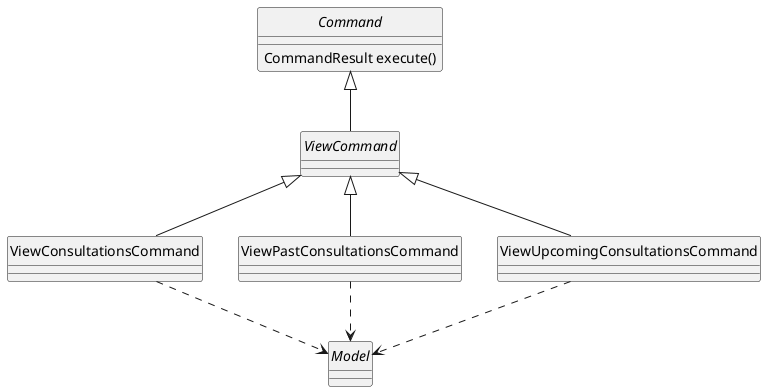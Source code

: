 @startuml
skinparam backgroundColor #ffffff
skinparam classAttributeIconSize 0
hide circle

abstract class Command {
CommandResult execute()
}
abstract class ViewCommand
class ViewConsultationsCommand
class ViewPastConsultationsCommand
class ViewUpcomingConsultationsCommand
interface Model

Command <|-- ViewCommand

ViewCommand <|-- ViewConsultationsCommand
ViewCommand <|-- ViewPastConsultationsCommand
ViewCommand <|-- ViewUpcomingConsultationsCommand

ViewConsultationsCommand ..> Model
ViewPastConsultationsCommand ..> Model
ViewUpcomingConsultationsCommand ..> Model

@enduml
